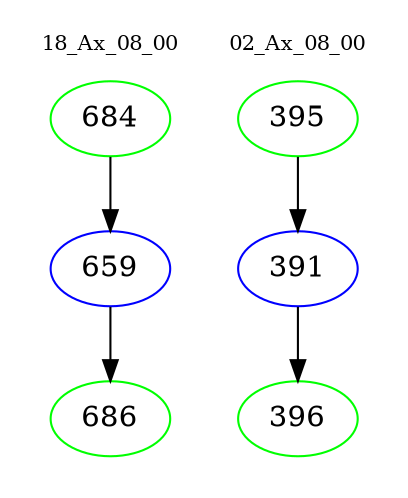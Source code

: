 digraph{
subgraph cluster_0 {
color = white
label = "18_Ax_08_00";
fontsize=10;
T0_684 [label="684", color="green"]
T0_684 -> T0_659 [color="black"]
T0_659 [label="659", color="blue"]
T0_659 -> T0_686 [color="black"]
T0_686 [label="686", color="green"]
}
subgraph cluster_1 {
color = white
label = "02_Ax_08_00";
fontsize=10;
T1_395 [label="395", color="green"]
T1_395 -> T1_391 [color="black"]
T1_391 [label="391", color="blue"]
T1_391 -> T1_396 [color="black"]
T1_396 [label="396", color="green"]
}
}
